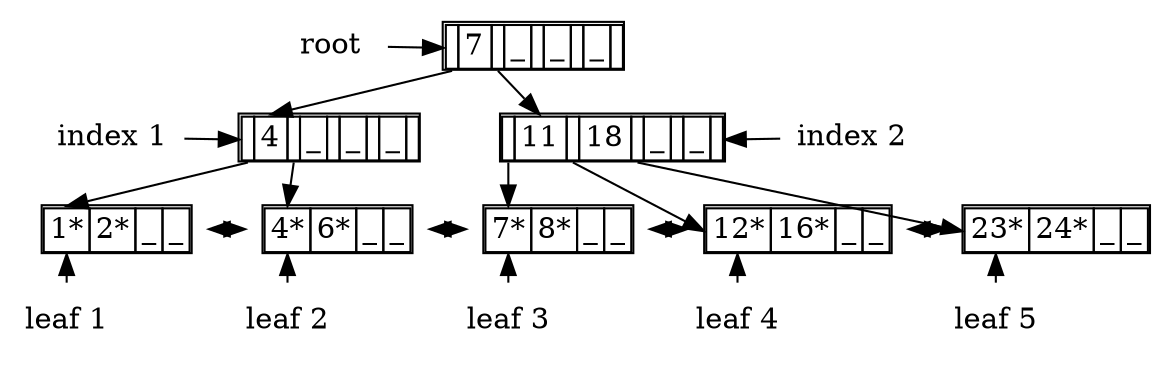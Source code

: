 digraph G
{
    splines=false
    ranksep="0.1"
    nodespe="0.1"
    root_node
    [
        shape = none
        label = <<table border="1" cellborder="1" cellspacing="0">
                    <tr>
                        <td port="connector0"></td>
                        <td port="key0">7</td>
                        <td port="connector1"></td>
                        <td port="key1">_</td>
                        <td port="connector2"></td>
                        <td port="key2">_</td>
                        <td port="connector3"></td>
                        <td port="key3">_</td>
                        <td port="connector4"></td>
                    </tr>
                </table>>
    ]
    node_index_1
    [
        shape = none
        label = <<table border="1" cellborder="1" cellspacing="0">
                    <tr>
                        <td port="connector0"></td>
                        <td port="key0">4</td>
                        <td port="connector1"></td>
                        <td port="key1">_</td>
                        <td port="connector2"></td>
                        <td port="key2">_</td>
                        <td port="connector3"></td>
                        <td port="key3">_</td>
                        <td port="connector4"></td>
                    </tr>
                </table>>
    ]
    node_index_2
    [
        shape = none
        label = <<table border="1" cellborder="1" cellspacing="0">
                    <tr>
                        <td port="connector0"></td>
                        <td port="key0">11</td>
                        <td port="connector1"></td>
                        <td port="key1">18</td>
                        <td port="connector2"></td>
                        <td port="key2">_</td>
                        <td port="connector3"></td>
                        <td port="key3">_</td>
                        <td port="connector4"></td>
                    </tr>
                </table>>
    ]
    leaf_node_1
    [
        shape = none
        label = <<table border="1" cellborder="1" cellspacing="0">
                    <tr>
                        <td port="key0">1*</td>
                        <td port="key1">2*</td>
                        <td port="key2">_</td>
                        <td port="key3">_</td>
                    </tr>
                </table>>
    ]
    leaf_node_2
    [
        shape = none
        label = <<table border="1" cellborder="1" cellspacing="0">
                    <tr>
                        <td port="key0">4*</td>
                        <td port="key1">6*</td>
                        <td port="key2">_</td>
                        <td port="key3">_</td>
                    </tr>
                </table>>
    ]
    leaf_node_3
    [
        shape = none
        label = <<table border="1" cellborder="1" cellspacing="0">
                    <tr>
                        <td port="key0">7*</td>
                        <td port="key1">8*</td>
                        <td port="key2">_</td>
                        <td port="key3">_</td>
                    </tr>
                </table>>
    ]
    leaf_node_4
    [
        shape = none
        label = <<table border="1" cellborder="1" cellspacing="0">
                    <tr>
                        <td port="key0">12*</td>
                        <td port="key1">16*</td>
                        <td port="key2">_</td>
                        <td port="key3">_</td>
                    </tr>
                </table>>
    ]
    leaf_node_5
    [
        shape = none
        label = <<table border="1" cellborder="1" cellspacing="0">
                    <tr>
                        <td port="key0">23*</td>
                        <td port="key1">24*</td>
                        <td port="key2">_</td>
                        <td port="key3">_</td>
                    </tr>
                </table>>
    ]

    root_label [ shape = none label="root" ]
    root_label -> root_node:"connector0"

    root_node:"connector0" -> node_index_1:"key0" 
    root_node:"connector1" -> node_index_2:"key0"

    node_index_1:"connector0" -> leaf_node_1:"key0" 
    node_index_1:"connector1" -> leaf_node_2:"key0"

    node_index_2:"connector0" -> leaf_node_3:"key0"
    node_index_2:"connector1" -> leaf_node_4:"key0" 
    node_index_2:"connector2" -> leaf_node_5:"key0"

    index_1_label [ shape=none label="index 1"]
    index_1_label -> node_index_1:"connector0"
    index_2_label [ shape=none label="index 2"]
    index_2_label -> node_index_2:"connector4"

    leaf_1_label [ shape=none label="leaf 1"]
    leaf_1_label -> leaf_node_1:"key0"
    leaf_2_label [ shape=none label="leaf 2"]
    leaf_2_label -> leaf_node_2:"key0"
    leaf_3_label [ shape=none label="leaf 3"]
    leaf_3_label -> leaf_node_3:"key0"
    leaf_4_label [ shape=none label="leaf 4"]
    leaf_4_label -> leaf_node_4:"key0"
    leaf_5_label [ shape=none label="leaf 5"]
    leaf_5_label -> leaf_node_5:"key0"

    // make invisible ranks
    rank1 [style=invisible]
    rank1 -> index_1_label -> node_index_1 -> node_index_2 -> index_2_label [style=invis];
    leaf_1_label -> leaf_2_label -> leaf_3_label -> leaf_4_label -> leaf_5_label [style=invis constraint=false];
    leaf_node_1 -> leaf_node_2 -> leaf_node_3 -> leaf_node_4 -> leaf_node_5 [dir="both" constraint=false];

    {rank=min; root_label root_node}
    {rank=same; index_1_label node_index_1 node_index_2 index_2_label}
    {rank=same; leaf_node_1 leaf_node_2 leaf_node_3 leaf_node_4 leaf_node_5}
    {rank=max; leaf_1_label leaf_2_label leaf_3_label leaf_4_label leaf_5_label }
}

